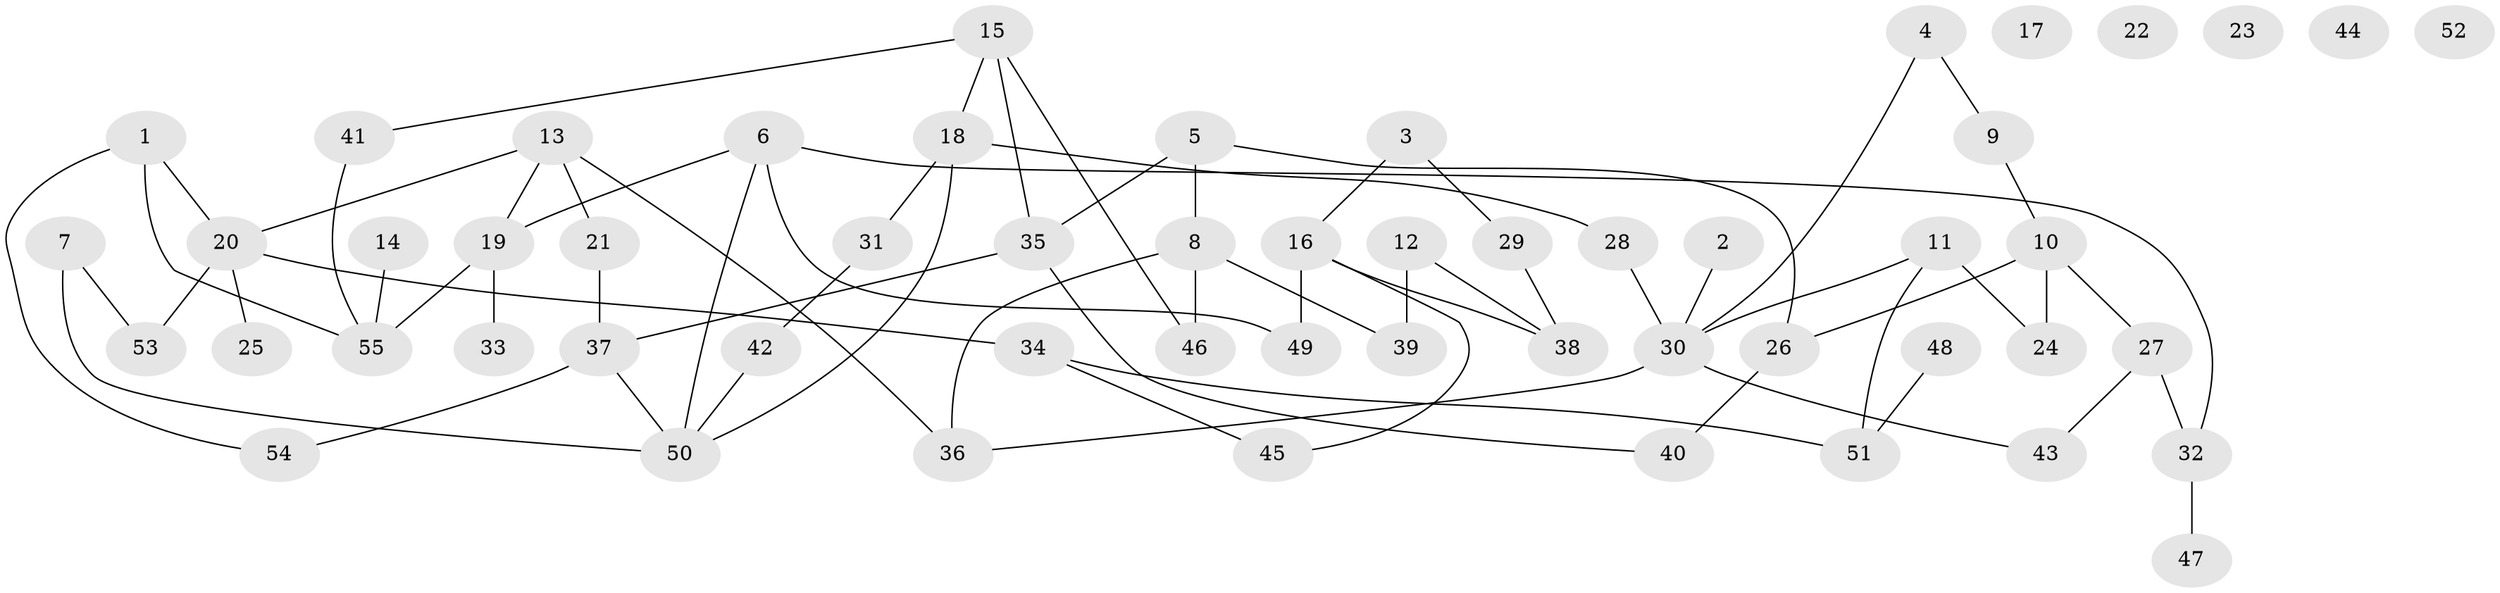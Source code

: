 // coarse degree distribution, {7: 0.043478260869565216, 4: 0.30434782608695654, 3: 0.2608695652173913, 5: 0.043478260869565216, 2: 0.21739130434782608, 6: 0.043478260869565216, 1: 0.08695652173913043}
// Generated by graph-tools (version 1.1) at 2025/48/03/04/25 22:48:21]
// undirected, 55 vertices, 68 edges
graph export_dot {
  node [color=gray90,style=filled];
  1;
  2;
  3;
  4;
  5;
  6;
  7;
  8;
  9;
  10;
  11;
  12;
  13;
  14;
  15;
  16;
  17;
  18;
  19;
  20;
  21;
  22;
  23;
  24;
  25;
  26;
  27;
  28;
  29;
  30;
  31;
  32;
  33;
  34;
  35;
  36;
  37;
  38;
  39;
  40;
  41;
  42;
  43;
  44;
  45;
  46;
  47;
  48;
  49;
  50;
  51;
  52;
  53;
  54;
  55;
  1 -- 20;
  1 -- 54;
  1 -- 55;
  2 -- 30;
  3 -- 16;
  3 -- 29;
  4 -- 9;
  4 -- 30;
  5 -- 8;
  5 -- 26;
  5 -- 35;
  6 -- 19;
  6 -- 32;
  6 -- 49;
  6 -- 50;
  7 -- 50;
  7 -- 53;
  8 -- 36;
  8 -- 39;
  8 -- 46;
  9 -- 10;
  10 -- 24;
  10 -- 26;
  10 -- 27;
  11 -- 24;
  11 -- 30;
  11 -- 51;
  12 -- 38;
  12 -- 39;
  13 -- 19;
  13 -- 20;
  13 -- 21;
  13 -- 36;
  14 -- 55;
  15 -- 18;
  15 -- 35;
  15 -- 41;
  15 -- 46;
  16 -- 38;
  16 -- 45;
  16 -- 49;
  18 -- 28;
  18 -- 31;
  18 -- 50;
  19 -- 33;
  19 -- 55;
  20 -- 25;
  20 -- 34;
  20 -- 53;
  21 -- 37;
  26 -- 40;
  27 -- 32;
  27 -- 43;
  28 -- 30;
  29 -- 38;
  30 -- 36;
  30 -- 43;
  31 -- 42;
  32 -- 47;
  34 -- 45;
  34 -- 51;
  35 -- 37;
  35 -- 40;
  37 -- 50;
  37 -- 54;
  41 -- 55;
  42 -- 50;
  48 -- 51;
}
